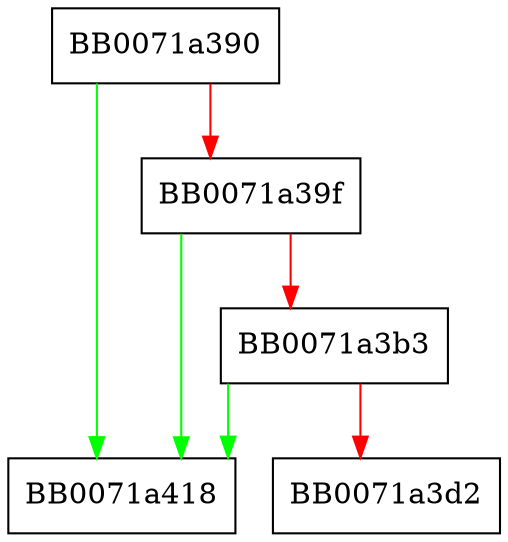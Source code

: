 digraph ASN1_dup {
  node [shape="box"];
  graph [splines=ortho];
  BB0071a390 -> BB0071a418 [color="green"];
  BB0071a390 -> BB0071a39f [color="red"];
  BB0071a39f -> BB0071a418 [color="green"];
  BB0071a39f -> BB0071a3b3 [color="red"];
  BB0071a3b3 -> BB0071a418 [color="green"];
  BB0071a3b3 -> BB0071a3d2 [color="red"];
}
